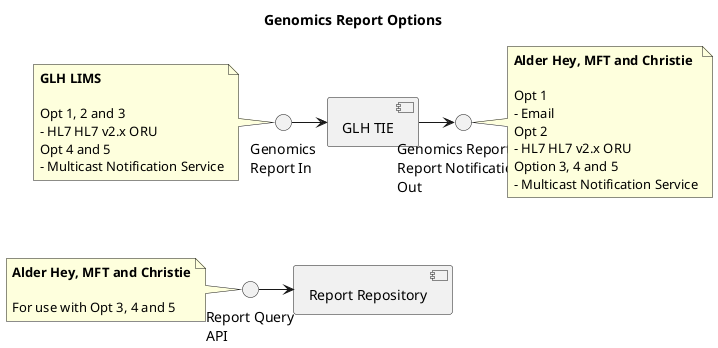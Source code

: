 @startuml

title "Genomics Report Options"

interface "Genomics\nReport In" as GenomicsReportIn
component "GLH TIE" as GLHTIE
interface "Genomics Report or\nReport Notification\nOut" as GenomicsReportOut

interface "Report Query\nAPI" as MHD
component "Report Repository" as DocumentRepository

GenomicsReportIn -r-> GLHTIE
GLHTIE -r-> GenomicsReportOut

MHD -r-> DocumentRepository

GLHTIE -d[hidden]- DocumentRepository

note left of GenomicsReportIn
**GLH LIMS**

Opt 1, 2 and 3
- HL7 HL7 v2.x ORU
Opt 4 and 5
- Multicast Notification Service
end note


note right of GenomicsReportOut
**Alder Hey, MFT and Christie**

Opt 1
- Email
Opt 2
- HL7 HL7 v2.x ORU
Option 3, 4 and 5
- Multicast Notification Service
end note

note left of MHD
**Alder Hey, MFT and Christie**

For use with Opt 3, 4 and 5
end note

@enduml
